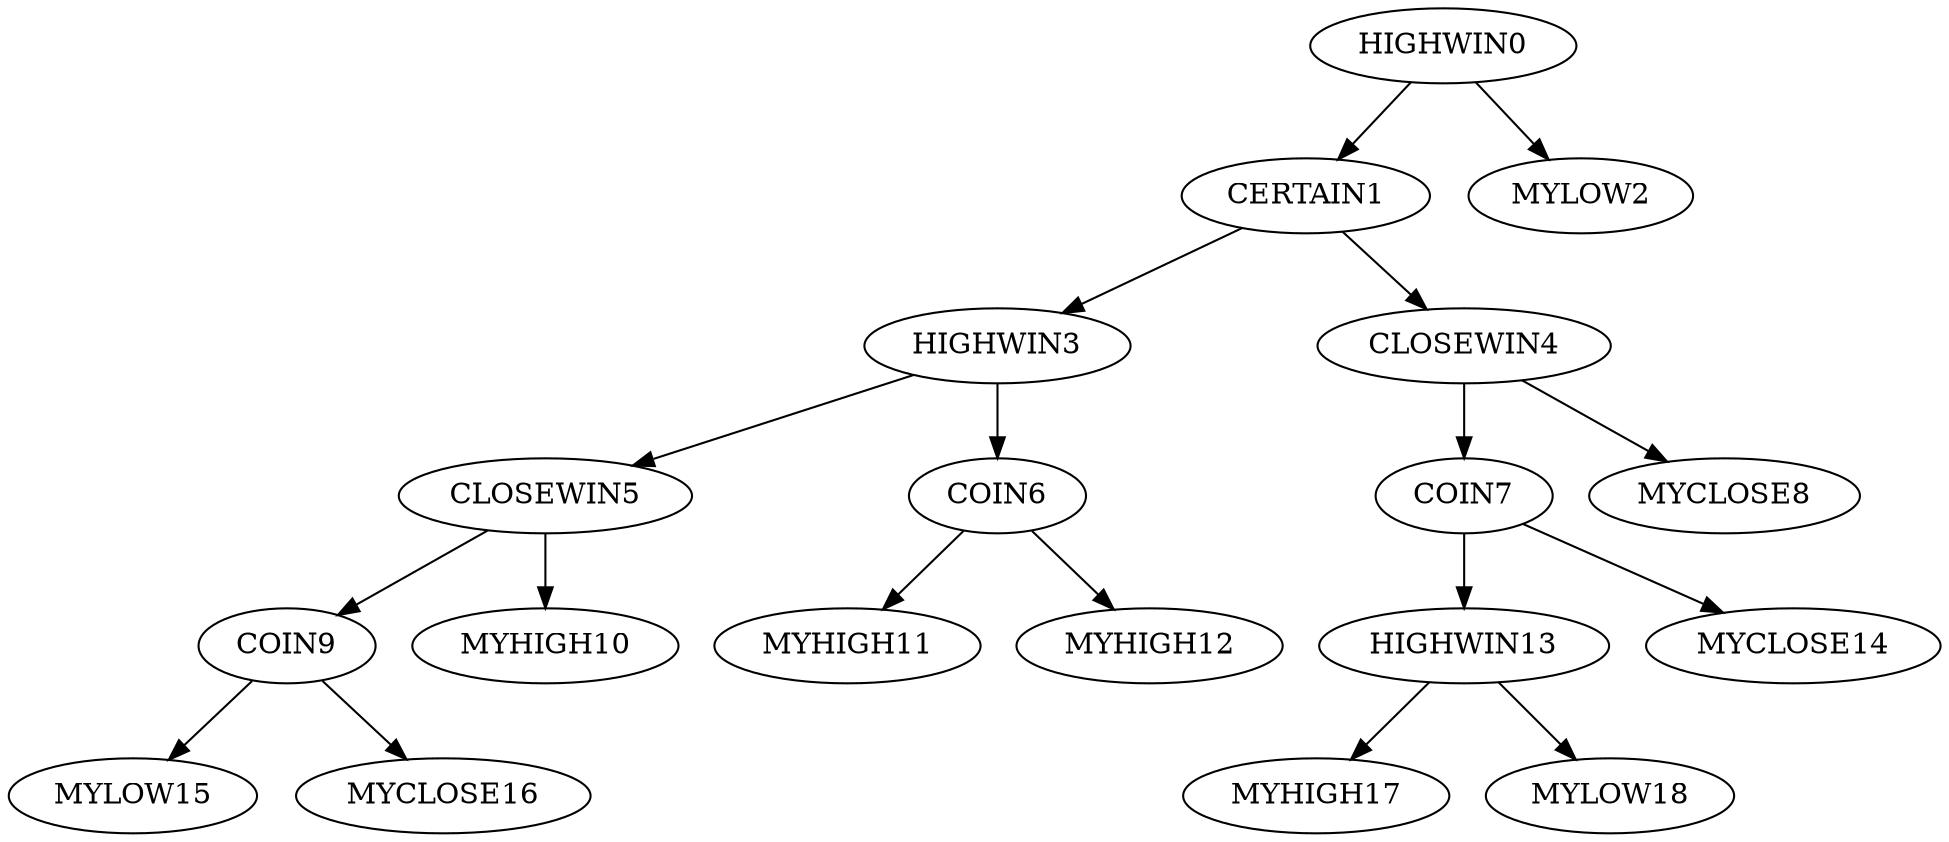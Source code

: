digraph T {
	HIGHWIN0 -> CERTAIN1;
	HIGHWIN0 -> MYLOW2;
	CERTAIN1 -> HIGHWIN3;
	CERTAIN1 -> CLOSEWIN4;
	HIGHWIN3 -> CLOSEWIN5;
	HIGHWIN3 -> COIN6;
	CLOSEWIN4 -> COIN7;
	CLOSEWIN4 -> MYCLOSE8;
	CLOSEWIN5 -> COIN9;
	CLOSEWIN5 -> MYHIGH10;
	COIN6 -> MYHIGH11;
	COIN6 -> MYHIGH12;
	COIN7 -> HIGHWIN13;
	COIN7 -> MYCLOSE14;
	COIN9 -> MYLOW15;
	COIN9 -> MYCLOSE16;
	HIGHWIN13 -> MYHIGH17;
	HIGHWIN13 -> MYLOW18;
}